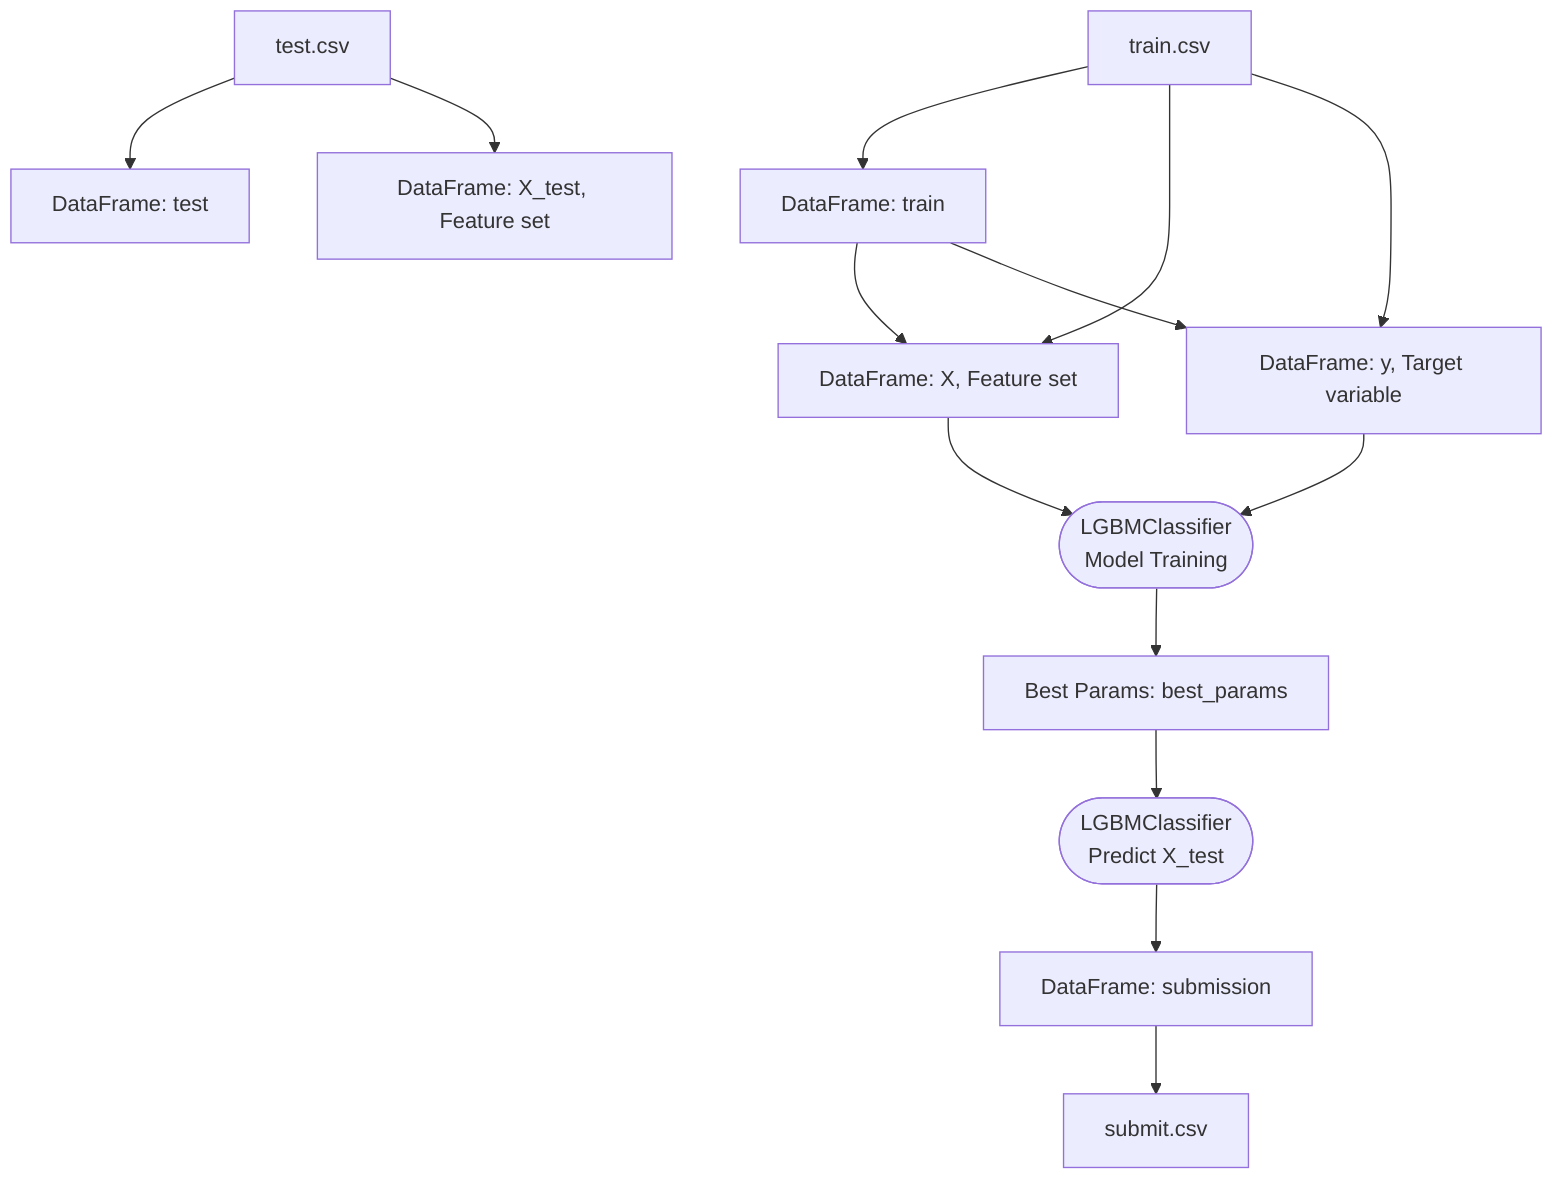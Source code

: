 flowchart TD
    %% Data Sources
    A[train.csv] --> B[DataFrame: train]
    A[train.csv] --> E[DataFrame: X, Feature set]
    A[train.csv] --> F[DataFrame: y, Target variable]
    C[test.csv] --> D[DataFrame: test]
    C[test.csv] --> G[DataFrame: X_test, Feature set]

    %% Data Processing and Model Training
    B --> E
    B --> F
    E --> I([LGBMClassifier \n Model Training])
    F --> I
    I --> J[Best Params: best_params]

    %% Model Optimization and Prediction
    J --> K([LGBMClassifier \n Predict X_test])
    K --> L[DataFrame: submission]
    L --> M[submit.csv]

    %% Comments for each node
    %% A: CSV file containing the training data features and target
    %% B: DataFrame containing the loaded training data
    %% C: CSV file containing the test data features
    %% D: DataFrame containing the loaded test data
    %% E: Feature set extracted from the training DataFrame
    %% F: Target variable extracted from the training DataFrame
    %% G: Feature set extracted for testing
    %% I: Model training for LGBMClassifier using features X and target y
    %% J: Dictionary of best hyperparameters from optimization
    %% K: Predictions made by the trained model on X_test
    %% L: Constructed DataFrame for the submission file
    %% M: Submission file generated as CSV containing predictions